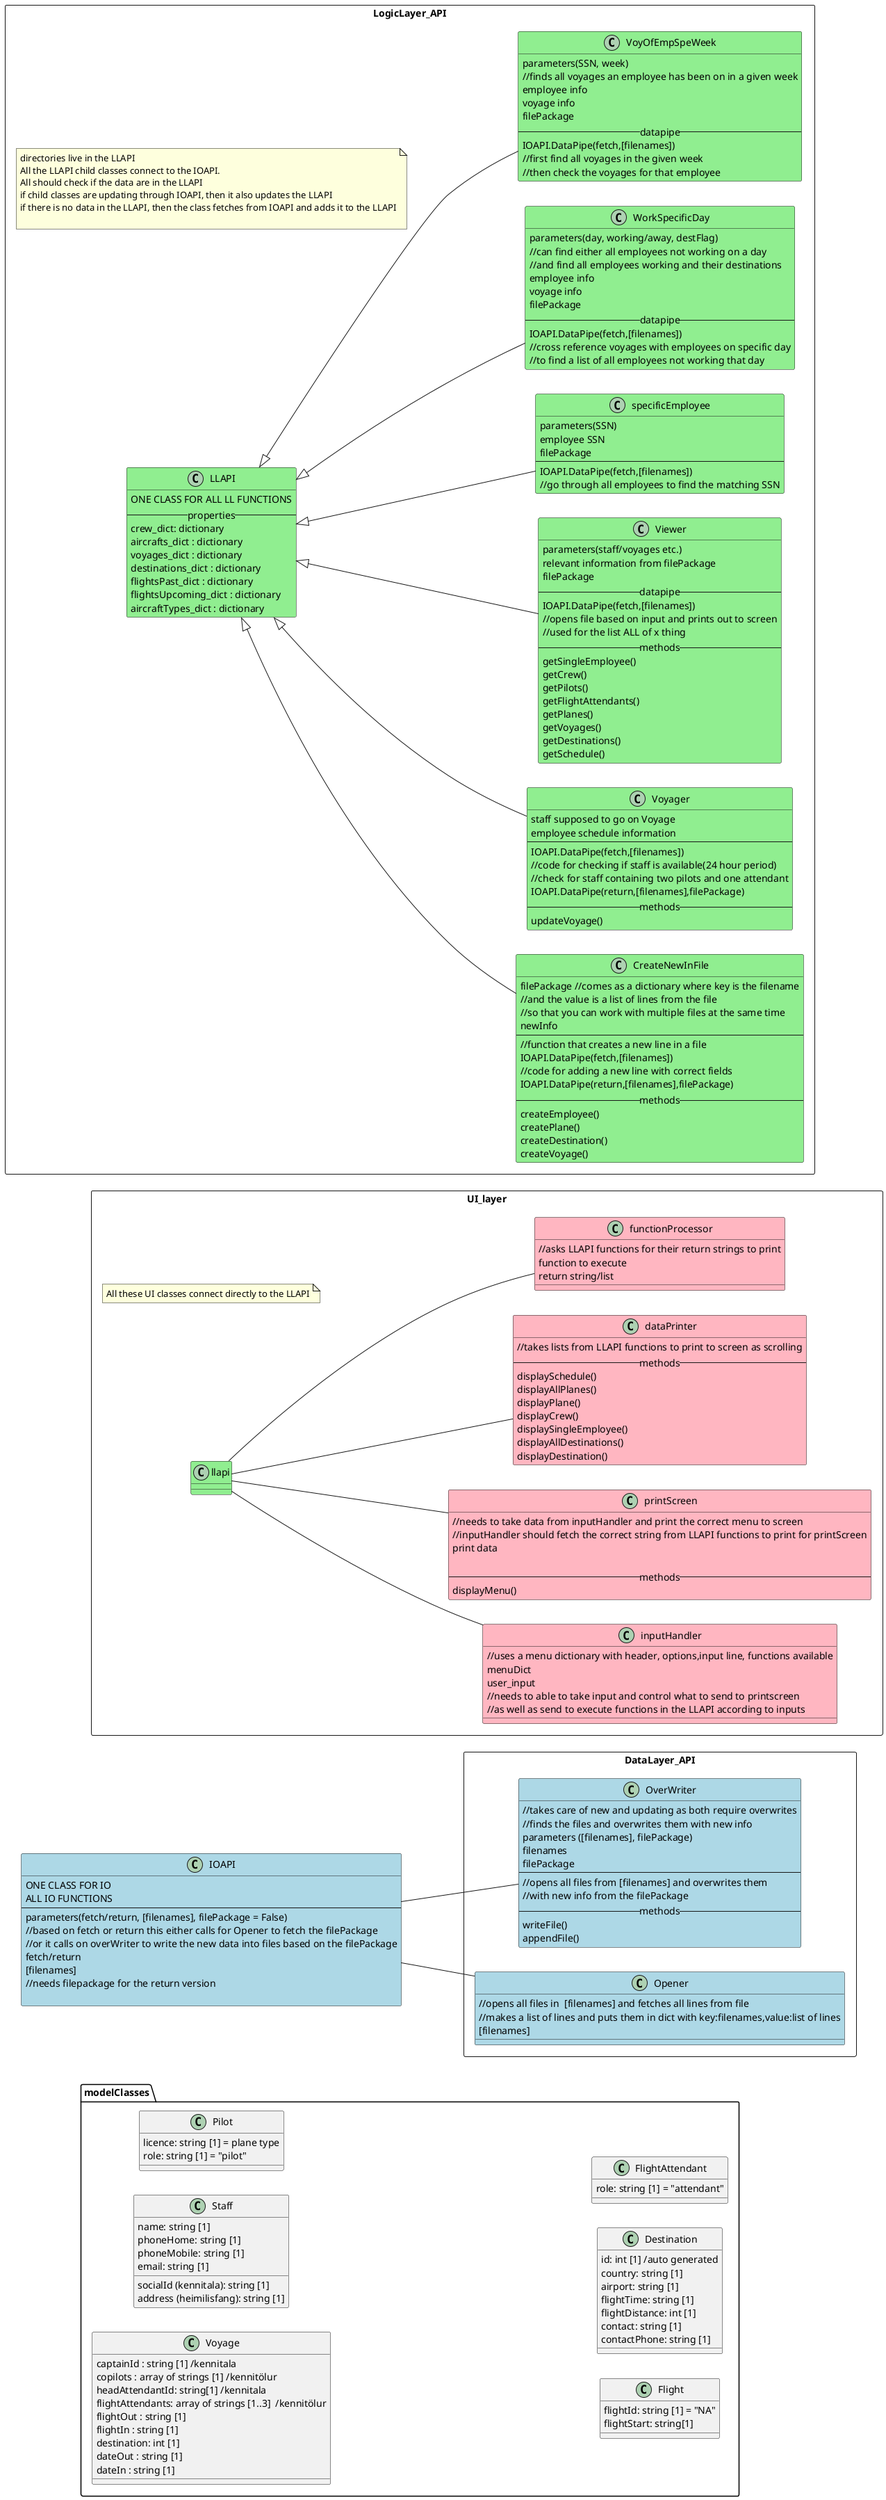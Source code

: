 
@startuml Layeredrit

'left to right direction

' ------------------------------------ UI layer
package UI_layer <<Rectangle>> {

  note as UI_note
    All these UI classes connect directly to the LLAPI
  end note

  class inputHandler #LightPink {
    //uses a menu dictionary with header, options,input line, functions available
    menuDict
    user_input
    //needs to able to take input and control what to send to printscreen
    //as well as send to execute functions in the LLAPI according to inputs
  }

  class printScreen #LightPink {
    //needs to take data from inputHandler and print the correct menu to screen
    //inputHandler should fetch the correct string from LLAPI functions to print for printScreen
    print data

    -- methods --
    displayMenu()
  }

  class dataPrinter #LightPink {
    //takes lists from LLAPI functions to print to screen as scrolling
    -- methods --
    displaySchedule()
    displayAllPlanes()
    displayPlane()
    displayCrew()
    displaySingleEmployee()
    displayAllDestinations()
    displayDestination()
  }

  ' I don't know what this does
  class functionProcessor #LightPink {
    //asks LLAPI functions for their return strings to print
    function to execute
    return string/list
  }

  'else the whole graph started looking weird
  class llapi #LightGreen

  llapi -- inputHandler
  llapi -- dataPrinter
  llapi -- printScreen
  llapi -- functionProcessor
}

' ------------------------------------  The logic layer

package LogicLayer_API <<Rectangle>> {
  
  note as LL_note
    directories live in the LLAPI
    All the LLAPI child classes connect to the IOAPI.
    All should check if the data are in the LLAPI
    if child classes are updating through IOAPI, then it also updates the LLAPI 
    if there is no data in the LLAPI, then the class fetches from IOAPI and adds it to the LLAPI

  end note

class LLAPI  #LightGreen{
  ONE CLASS FOR ALL LL FUNCTIONS
  -- properties --
  crew_dict: dictionary
  aircrafts_dict : dictionary
  voyages_dict : dictionary
  destinations_dict : dictionary
  flightsPast_dict : dictionary
  flightsUpcoming_dict : dictionary
  aircraftTypes_dict : dictionary
}
  class CreateNewInFile  #LightGreen{
      filePackage //comes as a dictionary where key is the filename
      //and the value is a list of lines from the file
      //so that you can work with multiple files at the same time
      newInfo
      --
      //function that creates a new line in a file
      IOAPI.DataPipe(fetch,[filenames])
      //code for adding a new line with correct fields
      IOAPI.DataPipe(return,[filenames],filePackage)
      --methods--
      createEmployee()
      createPlane()
      createDestination()
      createVoyage()
  }

  class Voyager  #LightGreen{
      staff supposed to go on Voyage
      employee schedule information
      --
      IOAPI.DataPipe(fetch,[filenames])
      //code for checking if staff is available(24 hour period)
      //check for staff containing two pilots and one attendant
      IOAPI.DataPipe(return,[filenames],filePackage)
      --methods--
      updateVoyage()
  }

  class Viewer  #LightGreen{
      parameters(staff/voyages etc.)
      relevant information from filePackage
      filePackage
      -- datapipe --
      IOAPI.DataPipe(fetch,[filenames])
      //opens file based on input and prints out to screen
      //used for the list ALL of x thing
      -- methods --
      getSingleEmployee()
      getCrew()
      getPilots()
      getFlightAttendants()
      getPlanes()
      getVoyages()
      getDestinations()
      getSchedule()
  }

  class specificEmployee  #LightGreen{
      parameters(SSN)
      employee SSN
      filePackage
      --
      IOAPI.DataPipe(fetch,[filenames])
      //go through all employees to find the matching SSN
  }

  class WorkSpecificDay  #LightGreen{
      parameters(day, working/away, destFlag)
      //can find either all employees not working on a day
      //and find all employees working and their destinations
      employee info
      voyage info
      filePackage
      -- datapipe --
      IOAPI.DataPipe(fetch,[filenames])
      //cross reference voyages with employees on specific day
      //to find a list of all employees not working that day
  }

  class VoyOfEmpSpeWeek #LightGreen{
      parameters(SSN, week)
      //finds all voyages an employee has been on in a given week
      employee info
      voyage info
      filePackage
      -- datapipe --
      IOAPI.DataPipe(fetch,[filenames])
      //first find all voyages in the given week
      //then check the voyages for that employee
  }

  LLAPI <|-- CreateNewInFile
  LLAPI <|-- Voyager
  LLAPI <|-- Viewer
  LLAPI <|-- specificEmployee
  LLAPI <|-- WorkSpecificDay
  LLAPI <|-- VoyOfEmpSpeWeek

}

' ------------------------------------ The data layer

left to right direction
class IOAPI  #LightBlue{
    ONE CLASS FOR IO
    ALL IO FUNCTIONS
    --
    parameters(fetch/return, [filenames], filePackage = False)
    //based on fetch or return this either calls for Opener to fetch the filePackage
    //or it calls on overWriter to write the new data into files based on the filePackage
    fetch/return
    [filenames]
    //needs filepackage for the return version
    
} 
package DataLayer_API <<Rectangle>> {
  class OverWriter  #LightBlue{
      //takes care of new and updating as both require overwrites
      //finds the files and overwrites them with new info
      parameters ([filenames], filePackage)
      filenames
      filePackage
      --
      //opens all files from [filenames] and overwrites them
      //with new info from the filePackage
      --methods--
      writeFile()
      appendFile()
  }

  class Opener  #LightBlue{
      //opens all files in  [filenames] and fetches all lines from file
      //makes a list of lines and puts them in dict with key:filenames,value:list of lines
      [filenames]
  }

  IOAPI -- Opener
  IOAPI -- OverWriter

}

package modelClasses {

  class Voyage {
    captainId : string [1] /kennitala
    copilots : array of strings [1] /kennitölur
    headAttendantId: string[1] /kennitala
    flightAttendants: array of strings [1..3]  /kennitölur
    flightOut : string [1]
    flightIn : string [1]
    destination: int [1]  
    dateOut : string [1]
    dateIn : string [1]
  }

  class Staff {
    name: string [1]
    socialId (kennitala): string [1]
    address (heimilisfang): string [1]
    phoneHome: string [1]
    phoneMobile: string [1]
    email: string [1] 
  }

  class Pilot {
    licence: string [1] = plane type
    role: string [1] = "pilot"
  }
  class Flight {
    flightId: string [1] = "NA"
    flightStart: string[1]
  }

  class Destination {
    id: int [1] /auto generated
    country: string [1]
    airport: string [1]
    flightTime: string [1]
    flightDistance: int [1]
    contact: string [1]
    contactPhone: string [1]
  }

  class FlightAttendant {
    role: string [1] = "attendant"
  }
}


@enduml